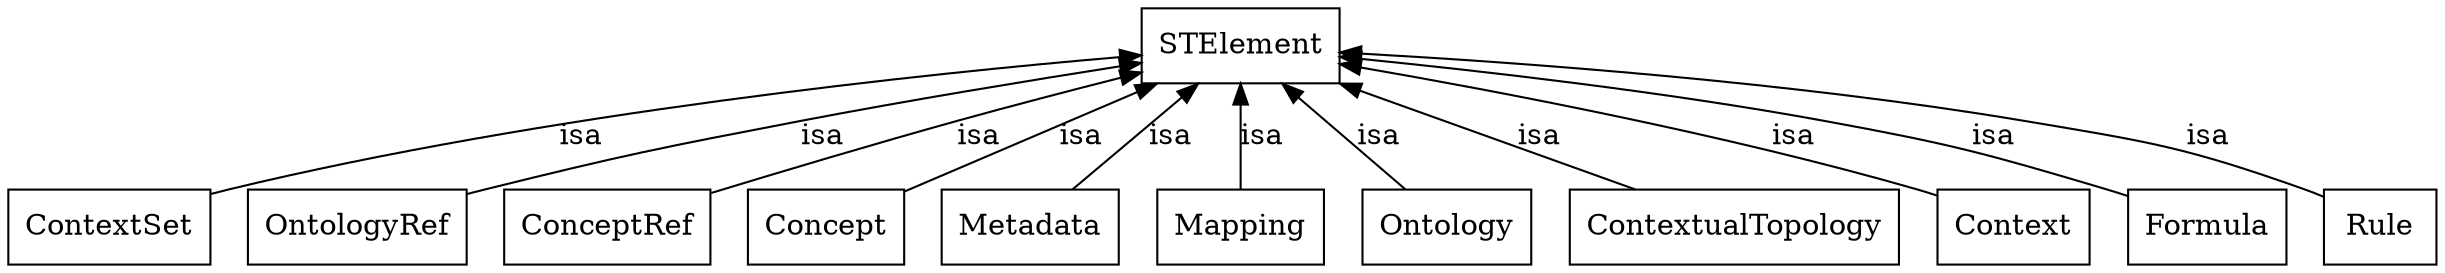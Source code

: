 digraph ST {
	node [	label = "\N" ];
	graph [bb= "0,0,983,140"];
	ContextSet [label=ContextSet, shape=box, color="0.0,0.0,0.0", fontcolor="0.0,0.0,0.0", pos="38,26", width="1.06", height="0.50"];
	STElement [label=STElement, shape=box, color="0.0,0.0,0.0", fontcolor="0.0,0.0,0.0", pos="490,114", width="1.06", height="0.50"];
	OntologyRef [label=OntologyRef, shape=box, color="0.0,0.0,0.0", fontcolor="0.0,0.0,0.0", pos="137,26", width="1.19", height="0.50"];
	ConceptRef [label=ConceptRef, shape=box, color="0.0,0.0,0.0", fontcolor="0.0,0.0,0.0", pos="238,26", width="1.11", height="0.50"];
	Concept [label=Concept, shape=box, color="0.0,0.0,0.0", fontcolor="0.0,0.0,0.0", pos="326,26", width="0.83", height="0.50"];
	Metadata [label=Metadata, shape=box, color="0.0,0.0,0.0", fontcolor="0.0,0.0,0.0", pos="407,26", width="0.92", height="0.50"];
	Mapping [label=Mapping, shape=box, color="0.0,0.0,0.0", fontcolor="0.0,0.0,0.0", pos="490,26", width="0.89", height="0.50"];
	Ontology [label=Ontology, shape=box, color="0.0,0.0,0.0", fontcolor="0.0,0.0,0.0", pos="573,26", width="0.92", height="0.50"];
	ContextualTopology [label=ContextualTopology, shape=box, color="0.0,0.0,0.0", fontcolor="0.0,0.0,0.0", pos="689,26", width="1.81", height="0.50"];
	Context [label=Context, shape=box, color="0.0,0.0,0.0", fontcolor="0.0,0.0,0.0", pos="801,26", width="0.81", height="0.50"];
	Formula [label=Formula, shape=box, color="0.0,0.0,0.0", fontcolor="0.0,0.0,0.0", pos="878,26", width="0.83", height="0.50"];
	Rule [label=Rule, shape=box, color="0.0,0.0,0.0", fontcolor="0.0,0.0,0.0", pos="953,26", width="0.75", height="0.50"];
	STElement -> ContextSet [dir=back, label=isa, color="0.0,0.0,0.0", fontcolor="0.0,0.0,0.0", pos="s,452,110 445,109 370,101 225,84 188,78 157,73 109,55 76,42", lp="203,70"];
	STElement -> OntologyRef [dir=back, label=isa, color="0.0,0.0,0.0", fontcolor="0.0,0.0,0.0", pos="s,452,109 445,108 395,102 315,89 268,78 243,71 206,56 178,44", lp="283,70"];
	STElement -> ConceptRef [dir=back, label=isa, color="0.0,0.0,0.0", fontcolor="0.0,0.0,0.0", pos="s,452,106 445,105 411,98 366,87 339,78 319,71 291,56 270,44", lp="354,70"];
	STElement -> Concept [dir=back, label=isa, color="0.0,0.0,0.0", fontcolor="0.0,0.0,0.0", pos="s,452,100 445,97 429,91 412,84 401,78 387,70 366,56 350,44", lp="416,70"];
	STElement -> Metadata [dir=back, label=isa, color="0.0,0.0,0.0", fontcolor="0.0,0.0,0.0", pos="s,471,96 466,91 461,86 456,82 453,78 445,69 432,55 423,44", lp="468,70"];
	STElement -> Mapping [dir=back, label=isa, color="0.0,0.0,0.0", fontcolor="0.0,0.0,0.0", pos="s,490,96 490,87 490,73 490,56 490,44", lp="505,70"];
	STElement -> Ontology [dir=back, label=isa, color="0.0,0.0,0.0", fontcolor="0.0,0.0,0.0", pos="s,508,96 515,89 521,83 527,78 527,78 535,69 547,55 557,44", lp="556,70"];
	STElement -> ContextualTopology [dir=back, label=isa, color="0.0,0.0,0.0", fontcolor="0.0,0.0,0.0", pos="s,528,98 536,95 554,88 572,81 578,78 597,69 627,55 651,44", lp="627,70"];
	STElement -> Context [dir=back, label=isa, color="0.0,0.0,0.0", fontcolor="0.0,0.0,0.0", pos="s,528,106 535,104 571,96 618,85 649,78 688,68 727,57 766,44 768,43 770,42 772,41", lp="723,70"];
	STElement -> Formula [dir=back, label=isa, color="0.0,0.0,0.0", fontcolor="0.0,0.0,0.0", pos="s,528,109 537,108 602,99 715,84 745,78 778,71 810,56 842,44 844,43 846,42 848,41", lp="812,70"];
	STElement -> Rule [dir=back, label=isa, color="0.0,0.0,0.0", fontcolor="0.0,0.0,0.0", pos="s,528,110 535,109 619,102 791,85 834,78 860,74 900,55 926,41", lp="891,70"];
}
